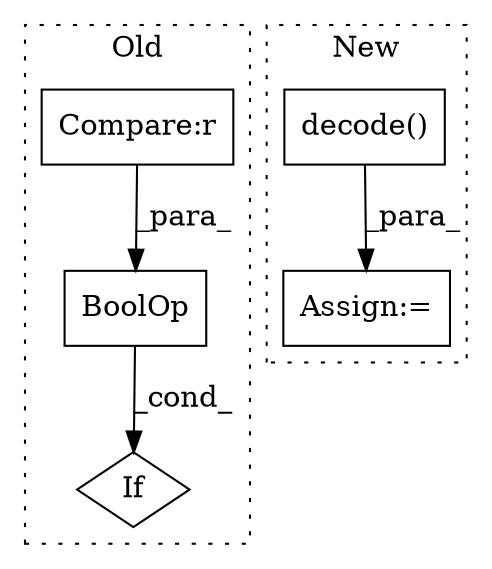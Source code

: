digraph G {
subgraph cluster0 {
1 [label="BoolOp" a="72" s="21679" l="78" shape="box"];
4 [label="If" a="96" s="21676" l="3" shape="diamond"];
5 [label="Compare:r" a="40" s="21734" l="23" shape="box"];
label = "Old";
style="dotted";
}
subgraph cluster1 {
2 [label="decode()" a="75" s="25215,25248" l="26,1" shape="box"];
3 [label="Assign:=" a="68" s="25212" l="3" shape="box"];
label = "New";
style="dotted";
}
1 -> 4 [label="_cond_"];
2 -> 3 [label="_para_"];
5 -> 1 [label="_para_"];
}